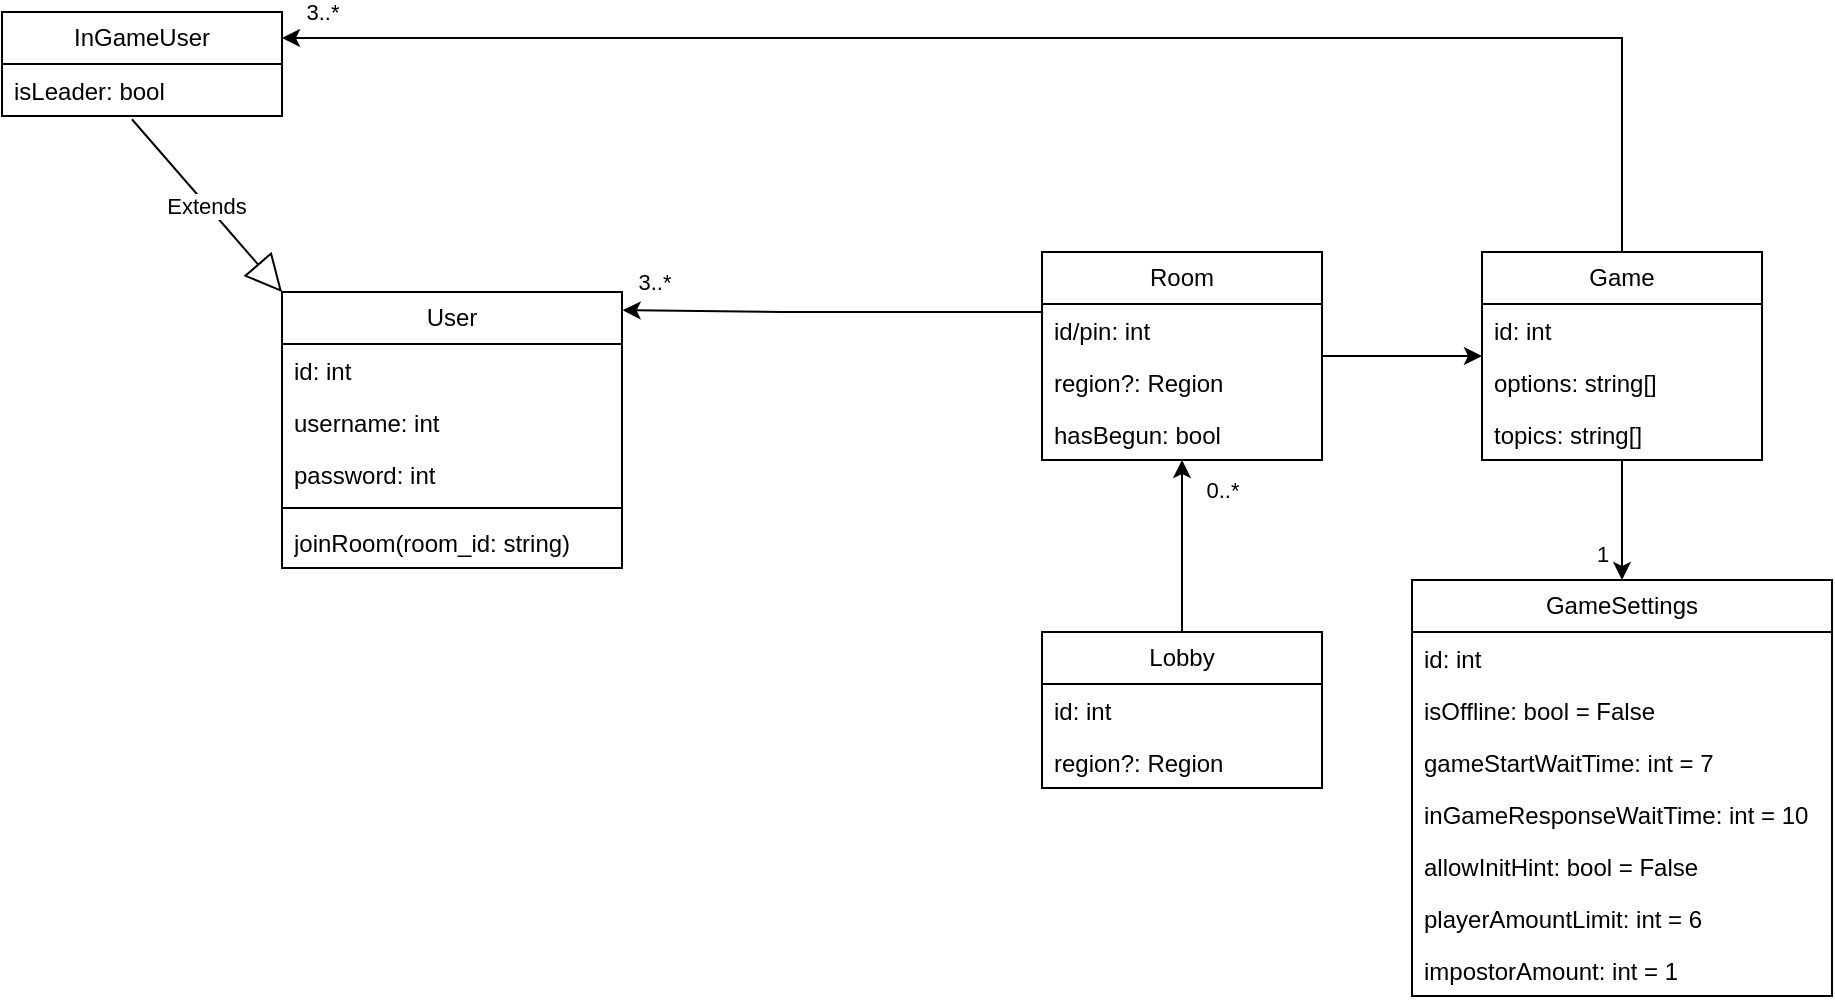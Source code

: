 <mxfile version="24.7.3" type="github" pages="2">
  <diagram name="UML" id="tvKlRdbiHkM0xLtVFmX2">
    <mxGraphModel dx="2034" dy="1614" grid="1" gridSize="10" guides="1" tooltips="1" connect="1" arrows="1" fold="1" page="1" pageScale="1" pageWidth="850" pageHeight="1100" math="0" shadow="0">
      <root>
        <mxCell id="0" />
        <mxCell id="1" parent="0" />
        <mxCell id="t4_XBRvE7li1yoZh2KQ6-1" value="User" style="swimlane;fontStyle=0;childLayout=stackLayout;horizontal=1;startSize=26;fillColor=none;horizontalStack=0;resizeParent=1;resizeParentMax=0;resizeLast=0;collapsible=1;marginBottom=0;whiteSpace=wrap;html=1;" vertex="1" parent="1">
          <mxGeometry x="20" y="120" width="170" height="138" as="geometry" />
        </mxCell>
        <mxCell id="t4_XBRvE7li1yoZh2KQ6-9" value="id: int" style="text;strokeColor=none;fillColor=none;align=left;verticalAlign=top;spacingLeft=4;spacingRight=4;overflow=hidden;rotatable=0;points=[[0,0.5],[1,0.5]];portConstraint=eastwest;whiteSpace=wrap;html=1;" vertex="1" parent="t4_XBRvE7li1yoZh2KQ6-1">
          <mxGeometry y="26" width="170" height="26" as="geometry" />
        </mxCell>
        <mxCell id="t4_XBRvE7li1yoZh2KQ6-2" value="username: int" style="text;strokeColor=none;fillColor=none;align=left;verticalAlign=top;spacingLeft=4;spacingRight=4;overflow=hidden;rotatable=0;points=[[0,0.5],[1,0.5]];portConstraint=eastwest;whiteSpace=wrap;html=1;" vertex="1" parent="t4_XBRvE7li1yoZh2KQ6-1">
          <mxGeometry y="52" width="170" height="26" as="geometry" />
        </mxCell>
        <mxCell id="t4_XBRvE7li1yoZh2KQ6-3" value="password: int" style="text;strokeColor=none;fillColor=none;align=left;verticalAlign=top;spacingLeft=4;spacingRight=4;overflow=hidden;rotatable=0;points=[[0,0.5],[1,0.5]];portConstraint=eastwest;whiteSpace=wrap;html=1;" vertex="1" parent="t4_XBRvE7li1yoZh2KQ6-1">
          <mxGeometry y="78" width="170" height="26" as="geometry" />
        </mxCell>
        <mxCell id="t4_XBRvE7li1yoZh2KQ6-31" value="" style="line;strokeWidth=1;fillColor=none;align=left;verticalAlign=middle;spacingTop=-1;spacingLeft=3;spacingRight=3;rotatable=0;labelPosition=right;points=[];portConstraint=eastwest;strokeColor=inherit;" vertex="1" parent="t4_XBRvE7li1yoZh2KQ6-1">
          <mxGeometry y="104" width="170" height="8" as="geometry" />
        </mxCell>
        <mxCell id="t4_XBRvE7li1yoZh2KQ6-33" value="joinRoom(room_id: string)" style="text;strokeColor=none;fillColor=none;align=left;verticalAlign=top;spacingLeft=4;spacingRight=4;overflow=hidden;rotatable=0;points=[[0,0.5],[1,0.5]];portConstraint=eastwest;whiteSpace=wrap;html=1;" vertex="1" parent="t4_XBRvE7li1yoZh2KQ6-1">
          <mxGeometry y="112" width="170" height="26" as="geometry" />
        </mxCell>
        <mxCell id="t4_XBRvE7li1yoZh2KQ6-22" value="" style="edgeStyle=orthogonalEdgeStyle;rounded=0;orthogonalLoop=1;jettySize=auto;html=1;" edge="1" parent="1" source="t4_XBRvE7li1yoZh2KQ6-5" target="t4_XBRvE7li1yoZh2KQ6-19">
          <mxGeometry relative="1" as="geometry" />
        </mxCell>
        <mxCell id="t4_XBRvE7li1yoZh2KQ6-5" value="Room" style="swimlane;fontStyle=0;childLayout=stackLayout;horizontal=1;startSize=26;fillColor=none;horizontalStack=0;resizeParent=1;resizeParentMax=0;resizeLast=0;collapsible=1;marginBottom=0;whiteSpace=wrap;html=1;" vertex="1" parent="1">
          <mxGeometry x="400" y="100" width="140" height="104" as="geometry" />
        </mxCell>
        <mxCell id="t4_XBRvE7li1yoZh2KQ6-6" value="id/pin: int" style="text;strokeColor=none;fillColor=none;align=left;verticalAlign=top;spacingLeft=4;spacingRight=4;overflow=hidden;rotatable=0;points=[[0,0.5],[1,0.5]];portConstraint=eastwest;whiteSpace=wrap;html=1;" vertex="1" parent="t4_XBRvE7li1yoZh2KQ6-5">
          <mxGeometry y="26" width="140" height="26" as="geometry" />
        </mxCell>
        <mxCell id="t4_XBRvE7li1yoZh2KQ6-7" value="region?: Region" style="text;strokeColor=none;fillColor=none;align=left;verticalAlign=top;spacingLeft=4;spacingRight=4;overflow=hidden;rotatable=0;points=[[0,0.5],[1,0.5]];portConstraint=eastwest;whiteSpace=wrap;html=1;" vertex="1" parent="t4_XBRvE7li1yoZh2KQ6-5">
          <mxGeometry y="52" width="140" height="26" as="geometry" />
        </mxCell>
        <mxCell id="t4_XBRvE7li1yoZh2KQ6-25" value="hasBegun: bool" style="text;strokeColor=none;fillColor=none;align=left;verticalAlign=top;spacingLeft=4;spacingRight=4;overflow=hidden;rotatable=0;points=[[0,0.5],[1,0.5]];portConstraint=eastwest;whiteSpace=wrap;html=1;" vertex="1" parent="t4_XBRvE7li1yoZh2KQ6-5">
          <mxGeometry y="78" width="140" height="26" as="geometry" />
        </mxCell>
        <mxCell id="t4_XBRvE7li1yoZh2KQ6-10" style="edgeStyle=orthogonalEdgeStyle;rounded=0;orthogonalLoop=1;jettySize=auto;html=1;exitX=0.004;exitY=0.153;exitDx=0;exitDy=0;exitPerimeter=0;entryX=1.002;entryY=0.066;entryDx=0;entryDy=0;entryPerimeter=0;" edge="1" parent="1" source="t4_XBRvE7li1yoZh2KQ6-6" target="t4_XBRvE7li1yoZh2KQ6-1">
          <mxGeometry relative="1" as="geometry">
            <mxPoint x="350" y="110" as="sourcePoint" />
            <mxPoint x="230" y="130" as="targetPoint" />
            <Array as="points">
              <mxPoint x="270" y="130" />
            </Array>
          </mxGeometry>
        </mxCell>
        <mxCell id="t4_XBRvE7li1yoZh2KQ6-11" value="3..*" style="edgeLabel;html=1;align=center;verticalAlign=middle;resizable=0;points=[];" vertex="1" connectable="0" parent="t4_XBRvE7li1yoZh2KQ6-10">
          <mxGeometry x="0.853" y="-1" relative="1" as="geometry">
            <mxPoint y="-14" as="offset" />
          </mxGeometry>
        </mxCell>
        <mxCell id="t4_XBRvE7li1yoZh2KQ6-12" value="Lobby" style="swimlane;fontStyle=0;childLayout=stackLayout;horizontal=1;startSize=26;fillColor=none;horizontalStack=0;resizeParent=1;resizeParentMax=0;resizeLast=0;collapsible=1;marginBottom=0;whiteSpace=wrap;html=1;" vertex="1" parent="1">
          <mxGeometry x="400" y="290" width="140" height="78" as="geometry" />
        </mxCell>
        <mxCell id="t4_XBRvE7li1yoZh2KQ6-13" value="id: int" style="text;strokeColor=none;fillColor=none;align=left;verticalAlign=top;spacingLeft=4;spacingRight=4;overflow=hidden;rotatable=0;points=[[0,0.5],[1,0.5]];portConstraint=eastwest;whiteSpace=wrap;html=1;" vertex="1" parent="t4_XBRvE7li1yoZh2KQ6-12">
          <mxGeometry y="26" width="140" height="26" as="geometry" />
        </mxCell>
        <mxCell id="t4_XBRvE7li1yoZh2KQ6-14" value="region?: Region" style="text;strokeColor=none;fillColor=none;align=left;verticalAlign=top;spacingLeft=4;spacingRight=4;overflow=hidden;rotatable=0;points=[[0,0.5],[1,0.5]];portConstraint=eastwest;whiteSpace=wrap;html=1;" vertex="1" parent="t4_XBRvE7li1yoZh2KQ6-12">
          <mxGeometry y="52" width="140" height="26" as="geometry" />
        </mxCell>
        <mxCell id="t4_XBRvE7li1yoZh2KQ6-16" style="edgeStyle=orthogonalEdgeStyle;rounded=0;orthogonalLoop=1;jettySize=auto;html=1;entryX=0.5;entryY=1;entryDx=0;entryDy=0;" edge="1" parent="1" source="t4_XBRvE7li1yoZh2KQ6-12" target="t4_XBRvE7li1yoZh2KQ6-5">
          <mxGeometry relative="1" as="geometry">
            <mxPoint x="470" y="220" as="targetPoint" />
          </mxGeometry>
        </mxCell>
        <mxCell id="t4_XBRvE7li1yoZh2KQ6-17" value="0..*" style="edgeLabel;html=1;align=center;verticalAlign=middle;resizable=0;points=[];" vertex="1" connectable="0" parent="t4_XBRvE7li1yoZh2KQ6-16">
          <mxGeometry x="0.573" y="-1" relative="1" as="geometry">
            <mxPoint x="19" y="-4" as="offset" />
          </mxGeometry>
        </mxCell>
        <mxCell id="t4_XBRvE7li1yoZh2KQ6-23" style="edgeStyle=orthogonalEdgeStyle;rounded=0;orthogonalLoop=1;jettySize=auto;html=1;entryX=1;entryY=0.25;entryDx=0;entryDy=0;" edge="1" parent="1" source="t4_XBRvE7li1yoZh2KQ6-19" target="sBwIEqF0QA-tYoWv3viU-1">
          <mxGeometry relative="1" as="geometry">
            <mxPoint x="60" y="30" as="targetPoint" />
            <Array as="points">
              <mxPoint x="690" y="-7" />
            </Array>
          </mxGeometry>
        </mxCell>
        <mxCell id="t4_XBRvE7li1yoZh2KQ6-24" value="3..*" style="edgeLabel;html=1;align=center;verticalAlign=middle;resizable=0;points=[];" vertex="1" connectable="0" parent="t4_XBRvE7li1yoZh2KQ6-23">
          <mxGeometry x="0.921" y="-1" relative="1" as="geometry">
            <mxPoint x="-11" y="-12" as="offset" />
          </mxGeometry>
        </mxCell>
        <mxCell id="dLcd_yjHd52_80FCOIPf-4" value="" style="edgeStyle=orthogonalEdgeStyle;rounded=0;orthogonalLoop=1;jettySize=auto;html=1;" edge="1" parent="1" source="t4_XBRvE7li1yoZh2KQ6-19" target="dLcd_yjHd52_80FCOIPf-1">
          <mxGeometry relative="1" as="geometry" />
        </mxCell>
        <mxCell id="rSCKgtBMbusoyFdnG49U-7" value="1" style="edgeLabel;html=1;align=center;verticalAlign=middle;resizable=0;points=[];" vertex="1" connectable="0" parent="dLcd_yjHd52_80FCOIPf-4">
          <mxGeometry x="0.168" y="-1" relative="1" as="geometry">
            <mxPoint x="-9" y="12" as="offset" />
          </mxGeometry>
        </mxCell>
        <mxCell id="t4_XBRvE7li1yoZh2KQ6-19" value="Game" style="swimlane;fontStyle=0;childLayout=stackLayout;horizontal=1;startSize=26;fillColor=none;horizontalStack=0;resizeParent=1;resizeParentMax=0;resizeLast=0;collapsible=1;marginBottom=0;whiteSpace=wrap;html=1;" vertex="1" parent="1">
          <mxGeometry x="620" y="100" width="140" height="104" as="geometry" />
        </mxCell>
        <mxCell id="t4_XBRvE7li1yoZh2KQ6-20" value="id: int" style="text;strokeColor=none;fillColor=none;align=left;verticalAlign=top;spacingLeft=4;spacingRight=4;overflow=hidden;rotatable=0;points=[[0,0.5],[1,0.5]];portConstraint=eastwest;whiteSpace=wrap;html=1;" vertex="1" parent="t4_XBRvE7li1yoZh2KQ6-19">
          <mxGeometry y="26" width="140" height="26" as="geometry" />
        </mxCell>
        <mxCell id="t4_XBRvE7li1yoZh2KQ6-26" value="options: string[]" style="text;strokeColor=none;fillColor=none;align=left;verticalAlign=top;spacingLeft=4;spacingRight=4;overflow=hidden;rotatable=0;points=[[0,0.5],[1,0.5]];portConstraint=eastwest;whiteSpace=wrap;html=1;" vertex="1" parent="t4_XBRvE7li1yoZh2KQ6-19">
          <mxGeometry y="52" width="140" height="26" as="geometry" />
        </mxCell>
        <mxCell id="rSCKgtBMbusoyFdnG49U-9" value="topics: string[]" style="text;strokeColor=none;fillColor=none;align=left;verticalAlign=top;spacingLeft=4;spacingRight=4;overflow=hidden;rotatable=0;points=[[0,0.5],[1,0.5]];portConstraint=eastwest;whiteSpace=wrap;html=1;" vertex="1" parent="t4_XBRvE7li1yoZh2KQ6-19">
          <mxGeometry y="78" width="140" height="26" as="geometry" />
        </mxCell>
        <mxCell id="dLcd_yjHd52_80FCOIPf-1" value="GameSettings" style="swimlane;fontStyle=0;childLayout=stackLayout;horizontal=1;startSize=26;fillColor=none;horizontalStack=0;resizeParent=1;resizeParentMax=0;resizeLast=0;collapsible=1;marginBottom=0;whiteSpace=wrap;html=1;" vertex="1" parent="1">
          <mxGeometry x="585" y="264" width="210" height="208" as="geometry" />
        </mxCell>
        <mxCell id="dLcd_yjHd52_80FCOIPf-2" value="id: int" style="text;strokeColor=none;fillColor=none;align=left;verticalAlign=top;spacingLeft=4;spacingRight=4;overflow=hidden;rotatable=0;points=[[0,0.5],[1,0.5]];portConstraint=eastwest;whiteSpace=wrap;html=1;" vertex="1" parent="dLcd_yjHd52_80FCOIPf-1">
          <mxGeometry y="26" width="210" height="26" as="geometry" />
        </mxCell>
        <mxCell id="dLcd_yjHd52_80FCOIPf-3" value="isOffline: bool = False" style="text;strokeColor=none;fillColor=none;align=left;verticalAlign=top;spacingLeft=4;spacingRight=4;overflow=hidden;rotatable=0;points=[[0,0.5],[1,0.5]];portConstraint=eastwest;whiteSpace=wrap;html=1;" vertex="1" parent="dLcd_yjHd52_80FCOIPf-1">
          <mxGeometry y="52" width="210" height="26" as="geometry" />
        </mxCell>
        <mxCell id="rSCKgtBMbusoyFdnG49U-1" value="gameStartWaitTime: int = 7" style="text;strokeColor=none;fillColor=none;align=left;verticalAlign=top;spacingLeft=4;spacingRight=4;overflow=hidden;rotatable=0;points=[[0,0.5],[1,0.5]];portConstraint=eastwest;whiteSpace=wrap;html=1;" vertex="1" parent="dLcd_yjHd52_80FCOIPf-1">
          <mxGeometry y="78" width="210" height="26" as="geometry" />
        </mxCell>
        <mxCell id="rSCKgtBMbusoyFdnG49U-3" value="inGameResponseWaitTime: int = 10" style="text;strokeColor=none;fillColor=none;align=left;verticalAlign=top;spacingLeft=4;spacingRight=4;overflow=hidden;rotatable=0;points=[[0,0.5],[1,0.5]];portConstraint=eastwest;whiteSpace=wrap;html=1;" vertex="1" parent="dLcd_yjHd52_80FCOIPf-1">
          <mxGeometry y="104" width="210" height="26" as="geometry" />
        </mxCell>
        <mxCell id="rSCKgtBMbusoyFdnG49U-6" value="allowInitHint: bool = False" style="text;strokeColor=none;fillColor=none;align=left;verticalAlign=top;spacingLeft=4;spacingRight=4;overflow=hidden;rotatable=0;points=[[0,0.5],[1,0.5]];portConstraint=eastwest;whiteSpace=wrap;html=1;" vertex="1" parent="dLcd_yjHd52_80FCOIPf-1">
          <mxGeometry y="130" width="210" height="26" as="geometry" />
        </mxCell>
        <mxCell id="rSCKgtBMbusoyFdnG49U-8" value="playerAmountLimit: int = 6" style="text;strokeColor=none;fillColor=none;align=left;verticalAlign=top;spacingLeft=4;spacingRight=4;overflow=hidden;rotatable=0;points=[[0,0.5],[1,0.5]];portConstraint=eastwest;whiteSpace=wrap;html=1;" vertex="1" parent="dLcd_yjHd52_80FCOIPf-1">
          <mxGeometry y="156" width="210" height="26" as="geometry" />
        </mxCell>
        <mxCell id="4yfdrG1BEtDGCXp7ecQg-1" value="impostorAmount: int = 1" style="text;strokeColor=none;fillColor=none;align=left;verticalAlign=top;spacingLeft=4;spacingRight=4;overflow=hidden;rotatable=0;points=[[0,0.5],[1,0.5]];portConstraint=eastwest;whiteSpace=wrap;html=1;" vertex="1" parent="dLcd_yjHd52_80FCOIPf-1">
          <mxGeometry y="182" width="210" height="26" as="geometry" />
        </mxCell>
        <mxCell id="sBwIEqF0QA-tYoWv3viU-1" value="InGameUser" style="swimlane;fontStyle=0;childLayout=stackLayout;horizontal=1;startSize=26;fillColor=none;horizontalStack=0;resizeParent=1;resizeParentMax=0;resizeLast=0;collapsible=1;marginBottom=0;whiteSpace=wrap;html=1;" vertex="1" parent="1">
          <mxGeometry x="-120" y="-20" width="140" height="52" as="geometry" />
        </mxCell>
        <mxCell id="sBwIEqF0QA-tYoWv3viU-2" value="isLeader: bool" style="text;strokeColor=none;fillColor=none;align=left;verticalAlign=top;spacingLeft=4;spacingRight=4;overflow=hidden;rotatable=0;points=[[0,0.5],[1,0.5]];portConstraint=eastwest;whiteSpace=wrap;html=1;" vertex="1" parent="sBwIEqF0QA-tYoWv3viU-1">
          <mxGeometry y="26" width="140" height="26" as="geometry" />
        </mxCell>
        <mxCell id="sBwIEqF0QA-tYoWv3viU-5" value="Extends" style="endArrow=block;endSize=16;endFill=0;html=1;rounded=0;entryX=0;entryY=0;entryDx=0;entryDy=0;exitX=0.464;exitY=1.063;exitDx=0;exitDy=0;exitPerimeter=0;" edge="1" parent="1" source="sBwIEqF0QA-tYoWv3viU-2" target="t4_XBRvE7li1yoZh2KQ6-1">
          <mxGeometry width="160" relative="1" as="geometry">
            <mxPoint x="-110" y="70" as="sourcePoint" />
            <mxPoint x="-140" as="targetPoint" />
          </mxGeometry>
        </mxCell>
      </root>
    </mxGraphModel>
  </diagram>
  <diagram id="1-tUcaoUMMZC6UfSjXAX" name="Flowchart">
    <mxGraphModel dx="2125" dy="554" grid="1" gridSize="10" guides="1" tooltips="1" connect="1" arrows="1" fold="1" page="1" pageScale="1" pageWidth="850" pageHeight="1100" math="0" shadow="0">
      <root>
        <mxCell id="0" />
        <mxCell id="1" parent="0" />
        <mxCell id="dOeSvwMsZn53JSfyvZ4N-3" value="" style="edgeStyle=orthogonalEdgeStyle;rounded=0;orthogonalLoop=1;jettySize=auto;html=1;" edge="1" parent="1" source="dOeSvwMsZn53JSfyvZ4N-1" target="dOeSvwMsZn53JSfyvZ4N-2">
          <mxGeometry relative="1" as="geometry" />
        </mxCell>
        <mxCell id="dOeSvwMsZn53JSfyvZ4N-1" value="User enters home" style="rounded=1;whiteSpace=wrap;html=1;absoluteArcSize=1;arcSize=14;strokeWidth=2;" vertex="1" parent="1">
          <mxGeometry x="-290" y="80" width="130" height="50" as="geometry" />
        </mxCell>
        <mxCell id="dOeSvwMsZn53JSfyvZ4N-5" value="" style="edgeStyle=orthogonalEdgeStyle;rounded=0;orthogonalLoop=1;jettySize=auto;html=1;" edge="1" parent="1" source="dOeSvwMsZn53JSfyvZ4N-2" target="dOeSvwMsZn53JSfyvZ4N-4">
          <mxGeometry relative="1" as="geometry" />
        </mxCell>
        <mxCell id="dOeSvwMsZn53JSfyvZ4N-7" value="No" style="edgeLabel;html=1;align=center;verticalAlign=middle;resizable=0;points=[];" vertex="1" connectable="0" parent="dOeSvwMsZn53JSfyvZ4N-5">
          <mxGeometry x="-0.639" y="-1" relative="1" as="geometry">
            <mxPoint as="offset" />
          </mxGeometry>
        </mxCell>
        <mxCell id="dOeSvwMsZn53JSfyvZ4N-9" value="" style="edgeStyle=orthogonalEdgeStyle;rounded=0;orthogonalLoop=1;jettySize=auto;html=1;" edge="1" parent="1" source="dOeSvwMsZn53JSfyvZ4N-2" target="dOeSvwMsZn53JSfyvZ4N-8">
          <mxGeometry relative="1" as="geometry" />
        </mxCell>
        <mxCell id="dOeSvwMsZn53JSfyvZ4N-10" value="Yes" style="edgeLabel;html=1;align=center;verticalAlign=middle;resizable=0;points=[];" vertex="1" connectable="0" parent="dOeSvwMsZn53JSfyvZ4N-9">
          <mxGeometry x="-0.767" relative="1" as="geometry">
            <mxPoint as="offset" />
          </mxGeometry>
        </mxCell>
        <mxCell id="dOeSvwMsZn53JSfyvZ4N-2" value="Has account" style="rhombus;whiteSpace=wrap;html=1;rounded=1;arcSize=14;strokeWidth=2;" vertex="1" parent="1">
          <mxGeometry x="-265" y="195" width="80" height="80" as="geometry" />
        </mxCell>
        <mxCell id="dOeSvwMsZn53JSfyvZ4N-6" style="edgeStyle=orthogonalEdgeStyle;rounded=0;orthogonalLoop=1;jettySize=auto;html=1;entryX=1;entryY=0.25;entryDx=0;entryDy=0;" edge="1" parent="1" source="dOeSvwMsZn53JSfyvZ4N-4" target="dOeSvwMsZn53JSfyvZ4N-1">
          <mxGeometry relative="1" as="geometry">
            <Array as="points">
              <mxPoint x="30" y="93" />
              <mxPoint x="-95" y="93" />
            </Array>
          </mxGeometry>
        </mxCell>
        <mxCell id="dOeSvwMsZn53JSfyvZ4N-4" value="Sign up" style="whiteSpace=wrap;html=1;rounded=1;arcSize=14;strokeWidth=2;" vertex="1" parent="1">
          <mxGeometry x="-30" y="205" width="120" height="60" as="geometry" />
        </mxCell>
        <mxCell id="jO8Nkq4LV2IFCLPf0ET1-2" value="" style="edgeStyle=orthogonalEdgeStyle;rounded=0;orthogonalLoop=1;jettySize=auto;html=1;" edge="1" parent="1" source="dOeSvwMsZn53JSfyvZ4N-8" target="jO8Nkq4LV2IFCLPf0ET1-1">
          <mxGeometry relative="1" as="geometry" />
        </mxCell>
        <mxCell id="dOeSvwMsZn53JSfyvZ4N-8" value="Enter lobby" style="whiteSpace=wrap;html=1;rounded=1;arcSize=14;strokeWidth=2;" vertex="1" parent="1">
          <mxGeometry x="-510" y="380" width="120" height="60" as="geometry" />
        </mxCell>
        <mxCell id="dOeSvwMsZn53JSfyvZ4N-16" value="" style="edgeStyle=orthogonalEdgeStyle;rounded=0;orthogonalLoop=1;jettySize=auto;html=1;" edge="1" parent="1" source="dOeSvwMsZn53JSfyvZ4N-13" target="dOeSvwMsZn53JSfyvZ4N-15">
          <mxGeometry relative="1" as="geometry" />
        </mxCell>
        <mxCell id="dOeSvwMsZn53JSfyvZ4N-13" value="Type in room pin in search" style="whiteSpace=wrap;html=1;rounded=1;arcSize=14;strokeWidth=2;" vertex="1" parent="1">
          <mxGeometry x="-160" y="380" width="120" height="60" as="geometry" />
        </mxCell>
        <mxCell id="dOeSvwMsZn53JSfyvZ4N-17" style="edgeStyle=orthogonalEdgeStyle;rounded=0;orthogonalLoop=1;jettySize=auto;html=1;entryX=0.75;entryY=0;entryDx=0;entryDy=0;" edge="1" parent="1" source="dOeSvwMsZn53JSfyvZ4N-15" target="dOeSvwMsZn53JSfyvZ4N-8">
          <mxGeometry relative="1" as="geometry">
            <Array as="points">
              <mxPoint x="50" y="360" />
              <mxPoint x="-420" y="360" />
            </Array>
          </mxGeometry>
        </mxCell>
        <mxCell id="dOeSvwMsZn53JSfyvZ4N-19" value="No" style="edgeLabel;html=1;align=center;verticalAlign=middle;resizable=0;points=[];" vertex="1" connectable="0" parent="dOeSvwMsZn53JSfyvZ4N-17">
          <mxGeometry x="-0.6" y="-3" relative="1" as="geometry">
            <mxPoint as="offset" />
          </mxGeometry>
        </mxCell>
        <mxCell id="dOeSvwMsZn53JSfyvZ4N-21" value="" style="edgeStyle=orthogonalEdgeStyle;rounded=0;orthogonalLoop=1;jettySize=auto;html=1;" edge="1" parent="1" source="dOeSvwMsZn53JSfyvZ4N-15" target="dOeSvwMsZn53JSfyvZ4N-20">
          <mxGeometry relative="1" as="geometry" />
        </mxCell>
        <mxCell id="dOeSvwMsZn53JSfyvZ4N-23" value="Yes" style="edgeLabel;html=1;align=center;verticalAlign=middle;resizable=0;points=[];" vertex="1" connectable="0" parent="dOeSvwMsZn53JSfyvZ4N-21">
          <mxGeometry x="-0.39" y="-1" relative="1" as="geometry">
            <mxPoint as="offset" />
          </mxGeometry>
        </mxCell>
        <mxCell id="dOeSvwMsZn53JSfyvZ4N-15" value="Room exists" style="rhombus;whiteSpace=wrap;html=1;rounded=1;arcSize=14;strokeWidth=2;" vertex="1" parent="1">
          <mxGeometry y="365" width="100" height="90" as="geometry" />
        </mxCell>
        <mxCell id="qHQ6yULN7SdeQFSPxP6v-6" value="" style="edgeStyle=orthogonalEdgeStyle;rounded=0;orthogonalLoop=1;jettySize=auto;html=1;" edge="1" parent="1" source="dOeSvwMsZn53JSfyvZ4N-20" target="qHQ6yULN7SdeQFSPxP6v-5">
          <mxGeometry relative="1" as="geometry" />
        </mxCell>
        <mxCell id="dOeSvwMsZn53JSfyvZ4N-20" value="Join room" style="whiteSpace=wrap;html=1;rounded=1;arcSize=14;strokeWidth=2;" vertex="1" parent="1">
          <mxGeometry x="-10" y="510" width="120" height="60" as="geometry" />
        </mxCell>
        <mxCell id="dOeSvwMsZn53JSfyvZ4N-29" value="" style="edgeStyle=orthogonalEdgeStyle;rounded=0;orthogonalLoop=1;jettySize=auto;html=1;" edge="1" parent="1" source="dOeSvwMsZn53JSfyvZ4N-26" target="dOeSvwMsZn53JSfyvZ4N-28">
          <mxGeometry relative="1" as="geometry" />
        </mxCell>
        <mxCell id="dOeSvwMsZn53JSfyvZ4N-31" value="No" style="edgeLabel;html=1;align=center;verticalAlign=middle;resizable=0;points=[];" vertex="1" connectable="0" parent="dOeSvwMsZn53JSfyvZ4N-29">
          <mxGeometry x="-0.594" y="-2" relative="1" as="geometry">
            <mxPoint as="offset" />
          </mxGeometry>
        </mxCell>
        <mxCell id="dOeSvwMsZn53JSfyvZ4N-33" value="" style="edgeStyle=orthogonalEdgeStyle;rounded=0;orthogonalLoop=1;jettySize=auto;html=1;" edge="1" parent="1" source="dOeSvwMsZn53JSfyvZ4N-26" target="dOeSvwMsZn53JSfyvZ4N-32">
          <mxGeometry relative="1" as="geometry">
            <Array as="points">
              <mxPoint x="-80" y="885" />
              <mxPoint x="-80" y="745" />
            </Array>
          </mxGeometry>
        </mxCell>
        <mxCell id="dOeSvwMsZn53JSfyvZ4N-34" value="Yes" style="edgeLabel;html=1;align=center;verticalAlign=middle;resizable=0;points=[];" vertex="1" connectable="0" parent="dOeSvwMsZn53JSfyvZ4N-33">
          <mxGeometry x="-0.189" y="2" relative="1" as="geometry">
            <mxPoint as="offset" />
          </mxGeometry>
        </mxCell>
        <mxCell id="dOeSvwMsZn53JSfyvZ4N-26" value="Room has 3+ members&amp;nbsp;" style="rhombus;whiteSpace=wrap;html=1;rounded=1;arcSize=14;strokeWidth=2;" vertex="1" parent="1">
          <mxGeometry x="-15" y="820" width="130" height="130" as="geometry" />
        </mxCell>
        <mxCell id="dOeSvwMsZn53JSfyvZ4N-30" style="edgeStyle=orthogonalEdgeStyle;rounded=0;orthogonalLoop=1;jettySize=auto;html=1;entryX=1;entryY=0;entryDx=0;entryDy=0;" edge="1" parent="1" source="dOeSvwMsZn53JSfyvZ4N-28" target="dOeSvwMsZn53JSfyvZ4N-26">
          <mxGeometry relative="1" as="geometry">
            <Array as="points">
              <mxPoint x="320" y="713" />
            </Array>
          </mxGeometry>
        </mxCell>
        <mxCell id="dOeSvwMsZn53JSfyvZ4N-28" value="Wait" style="whiteSpace=wrap;html=1;rounded=1;arcSize=14;strokeWidth=2;" vertex="1" parent="1">
          <mxGeometry x="260" y="730" width="120" height="60" as="geometry" />
        </mxCell>
        <mxCell id="dOeSvwMsZn53JSfyvZ4N-36" value="" style="edgeStyle=orthogonalEdgeStyle;rounded=0;orthogonalLoop=1;jettySize=auto;html=1;exitX=0;exitY=1;exitDx=0;exitDy=0;" edge="1" parent="1" source="dOeSvwMsZn53JSfyvZ4N-32" target="dOeSvwMsZn53JSfyvZ4N-35">
          <mxGeometry relative="1" as="geometry">
            <mxPoint x="-220" y="780" as="sourcePoint" />
          </mxGeometry>
        </mxCell>
        <mxCell id="dOeSvwMsZn53JSfyvZ4N-32" value="Game waiting countdown" style="whiteSpace=wrap;html=1;rounded=1;arcSize=14;strokeWidth=2;" vertex="1" parent="1">
          <mxGeometry x="-220" y="715" width="120" height="60" as="geometry" />
        </mxCell>
        <mxCell id="dOeSvwMsZn53JSfyvZ4N-38" value="" style="edgeStyle=orthogonalEdgeStyle;rounded=0;orthogonalLoop=1;jettySize=auto;html=1;exitX=0.538;exitY=0.996;exitDx=0;exitDy=0;exitPerimeter=0;" edge="1" parent="1" source="dOeSvwMsZn53JSfyvZ4N-35" target="dOeSvwMsZn53JSfyvZ4N-37">
          <mxGeometry relative="1" as="geometry" />
        </mxCell>
        <mxCell id="dOeSvwMsZn53JSfyvZ4N-35" value="Receive option, play round" style="whiteSpace=wrap;html=1;rounded=1;arcSize=14;strokeWidth=2;" vertex="1" parent="1">
          <mxGeometry x="-280" y="855" width="120" height="60" as="geometry" />
        </mxCell>
        <mxCell id="dOeSvwMsZn53JSfyvZ4N-39" style="edgeStyle=orthogonalEdgeStyle;rounded=0;orthogonalLoop=1;jettySize=auto;html=1;entryX=1;entryY=0.25;entryDx=0;entryDy=0;" edge="1" parent="1" source="dOeSvwMsZn53JSfyvZ4N-37" target="dOeSvwMsZn53JSfyvZ4N-35">
          <mxGeometry relative="1" as="geometry">
            <Array as="points">
              <mxPoint x="-100" y="870" />
            </Array>
          </mxGeometry>
        </mxCell>
        <mxCell id="dOeSvwMsZn53JSfyvZ4N-40" value="No" style="edgeLabel;html=1;align=center;verticalAlign=middle;resizable=0;points=[];" vertex="1" connectable="0" parent="dOeSvwMsZn53JSfyvZ4N-39">
          <mxGeometry x="-0.53" y="-2" relative="1" as="geometry">
            <mxPoint as="offset" />
          </mxGeometry>
        </mxCell>
        <mxCell id="dOeSvwMsZn53JSfyvZ4N-42" value="" style="edgeStyle=orthogonalEdgeStyle;rounded=0;orthogonalLoop=1;jettySize=auto;html=1;" edge="1" parent="1" source="dOeSvwMsZn53JSfyvZ4N-37" target="dOeSvwMsZn53JSfyvZ4N-41">
          <mxGeometry relative="1" as="geometry" />
        </mxCell>
        <mxCell id="dOeSvwMsZn53JSfyvZ4N-43" value="Yes" style="edgeLabel;html=1;align=center;verticalAlign=middle;resizable=0;points=[];" vertex="1" connectable="0" parent="dOeSvwMsZn53JSfyvZ4N-42">
          <mxGeometry x="0.555" y="2" relative="1" as="geometry">
            <mxPoint as="offset" />
          </mxGeometry>
        </mxCell>
        <mxCell id="dOeSvwMsZn53JSfyvZ4N-37" value="Round exceeds limit" style="rhombus;whiteSpace=wrap;html=1;rounded=1;arcSize=14;strokeWidth=2;" vertex="1" parent="1">
          <mxGeometry x="-210" y="985" width="110" height="95" as="geometry" />
        </mxCell>
        <mxCell id="dOeSvwMsZn53JSfyvZ4N-45" value="" style="edgeStyle=orthogonalEdgeStyle;rounded=0;orthogonalLoop=1;jettySize=auto;html=1;" edge="1" parent="1" source="dOeSvwMsZn53JSfyvZ4N-41" target="dOeSvwMsZn53JSfyvZ4N-44">
          <mxGeometry relative="1" as="geometry" />
        </mxCell>
        <mxCell id="dOeSvwMsZn53JSfyvZ4N-41" value="View ending modal" style="whiteSpace=wrap;html=1;rounded=1;arcSize=14;strokeWidth=2;" vertex="1" parent="1">
          <mxGeometry x="-460" y="1002.5" width="120" height="60" as="geometry" />
        </mxCell>
        <mxCell id="dOeSvwMsZn53JSfyvZ4N-48" style="edgeStyle=orthogonalEdgeStyle;rounded=0;orthogonalLoop=1;jettySize=auto;html=1;entryX=0;entryY=0.5;entryDx=0;entryDy=0;" edge="1" parent="1" source="dOeSvwMsZn53JSfyvZ4N-44" target="dOeSvwMsZn53JSfyvZ4N-20">
          <mxGeometry relative="1" as="geometry">
            <Array as="points">
              <mxPoint x="-280" y="850" />
              <mxPoint x="-280" y="540" />
            </Array>
          </mxGeometry>
        </mxCell>
        <mxCell id="dOeSvwMsZn53JSfyvZ4N-49" value="Room" style="edgeLabel;html=1;align=center;verticalAlign=middle;resizable=0;points=[];" vertex="1" connectable="0" parent="dOeSvwMsZn53JSfyvZ4N-48">
          <mxGeometry x="-0.863" y="-1" relative="1" as="geometry">
            <mxPoint as="offset" />
          </mxGeometry>
        </mxCell>
        <mxCell id="dOeSvwMsZn53JSfyvZ4N-44" value="Choose where to go" style="rhombus;whiteSpace=wrap;html=1;rounded=1;arcSize=14;strokeWidth=2;" vertex="1" parent="1">
          <mxGeometry x="-460" y="820" width="120" height="112.5" as="geometry" />
        </mxCell>
        <mxCell id="dOeSvwMsZn53JSfyvZ4N-46" style="edgeStyle=orthogonalEdgeStyle;rounded=0;orthogonalLoop=1;jettySize=auto;html=1;entryX=0.161;entryY=1.064;entryDx=0;entryDy=0;entryPerimeter=0;" edge="1" parent="1" source="dOeSvwMsZn53JSfyvZ4N-44" target="dOeSvwMsZn53JSfyvZ4N-8">
          <mxGeometry relative="1" as="geometry" />
        </mxCell>
        <mxCell id="dOeSvwMsZn53JSfyvZ4N-47" value="Lobby" style="edgeLabel;html=1;align=center;verticalAlign=middle;resizable=0;points=[];" vertex="1" connectable="0" parent="dOeSvwMsZn53JSfyvZ4N-46">
          <mxGeometry x="-0.801" y="1" relative="1" as="geometry">
            <mxPoint as="offset" />
          </mxGeometry>
        </mxCell>
        <mxCell id="qHQ6yULN7SdeQFSPxP6v-3" style="edgeStyle=orthogonalEdgeStyle;rounded=0;orthogonalLoop=1;jettySize=auto;html=1;entryX=0.5;entryY=0;entryDx=0;entryDy=0;" edge="1" parent="1" source="qHQ6yULN7SdeQFSPxP6v-1" target="dOeSvwMsZn53JSfyvZ4N-26">
          <mxGeometry relative="1" as="geometry" />
        </mxCell>
        <mxCell id="qHQ6yULN7SdeQFSPxP6v-1" value="Choose Topic" style="whiteSpace=wrap;html=1;rounded=1;arcSize=14;strokeWidth=2;" vertex="1" parent="1">
          <mxGeometry x="-10" y="640" width="120" height="60" as="geometry" />
        </mxCell>
        <mxCell id="qHQ6yULN7SdeQFSPxP6v-7" style="edgeStyle=orthogonalEdgeStyle;rounded=0;orthogonalLoop=1;jettySize=auto;html=1;entryX=1;entryY=0.75;entryDx=0;entryDy=0;" edge="1" parent="1" source="qHQ6yULN7SdeQFSPxP6v-5" target="qHQ6yULN7SdeQFSPxP6v-1">
          <mxGeometry relative="1" as="geometry">
            <Array as="points">
              <mxPoint x="250" y="685" />
            </Array>
          </mxGeometry>
        </mxCell>
        <mxCell id="qHQ6yULN7SdeQFSPxP6v-8" value="Yes" style="edgeLabel;html=1;align=center;verticalAlign=middle;resizable=0;points=[];" vertex="1" connectable="0" parent="qHQ6yULN7SdeQFSPxP6v-7">
          <mxGeometry x="0.721" relative="1" as="geometry">
            <mxPoint as="offset" />
          </mxGeometry>
        </mxCell>
        <mxCell id="qHQ6yULN7SdeQFSPxP6v-9" style="edgeStyle=orthogonalEdgeStyle;rounded=0;orthogonalLoop=1;jettySize=auto;html=1;exitX=0;exitY=1;exitDx=0;exitDy=0;entryX=0;entryY=0;entryDx=0;entryDy=0;" edge="1" parent="1" source="qHQ6yULN7SdeQFSPxP6v-5" target="dOeSvwMsZn53JSfyvZ4N-26">
          <mxGeometry relative="1" as="geometry">
            <Array as="points">
              <mxPoint x="230" y="580" />
              <mxPoint x="-50" y="580" />
              <mxPoint x="-50" y="853" />
            </Array>
          </mxGeometry>
        </mxCell>
        <mxCell id="qHQ6yULN7SdeQFSPxP6v-10" value="No" style="edgeLabel;html=1;align=center;verticalAlign=middle;resizable=0;points=[];" vertex="1" connectable="0" parent="qHQ6yULN7SdeQFSPxP6v-9">
          <mxGeometry x="-0.742" y="-5" relative="1" as="geometry">
            <mxPoint as="offset" />
          </mxGeometry>
        </mxCell>
        <mxCell id="qHQ6yULN7SdeQFSPxP6v-5" value="Is Room Leader" style="rhombus;whiteSpace=wrap;html=1;rounded=1;arcSize=14;strokeWidth=2;" vertex="1" parent="1">
          <mxGeometry x="210" y="500" width="80" height="80" as="geometry" />
        </mxCell>
        <mxCell id="jO8Nkq4LV2IFCLPf0ET1-3" value="" style="edgeStyle=orthogonalEdgeStyle;rounded=0;orthogonalLoop=1;jettySize=auto;html=1;" edge="1" parent="1" source="jO8Nkq4LV2IFCLPf0ET1-1" target="dOeSvwMsZn53JSfyvZ4N-13">
          <mxGeometry relative="1" as="geometry" />
        </mxCell>
        <mxCell id="jO8Nkq4LV2IFCLPf0ET1-4" value="No" style="edgeLabel;html=1;align=center;verticalAlign=middle;resizable=0;points=[];" vertex="1" connectable="0" parent="jO8Nkq4LV2IFCLPf0ET1-3">
          <mxGeometry x="-0.442" y="-3" relative="1" as="geometry">
            <mxPoint as="offset" />
          </mxGeometry>
        </mxCell>
        <mxCell id="jO8Nkq4LV2IFCLPf0ET1-6" value="" style="edgeStyle=orthogonalEdgeStyle;rounded=0;orthogonalLoop=1;jettySize=auto;html=1;entryX=0;entryY=0.25;entryDx=0;entryDy=0;" edge="1" parent="1" source="jO8Nkq4LV2IFCLPf0ET1-1" target="dOeSvwMsZn53JSfyvZ4N-20">
          <mxGeometry relative="1" as="geometry">
            <mxPoint x="-300" y="540" as="targetPoint" />
            <Array as="points">
              <mxPoint x="-300" y="525" />
            </Array>
          </mxGeometry>
        </mxCell>
        <mxCell id="jO8Nkq4LV2IFCLPf0ET1-8" value="Yes" style="edgeLabel;html=1;align=center;verticalAlign=middle;resizable=0;points=[];" vertex="1" connectable="0" parent="jO8Nkq4LV2IFCLPf0ET1-6">
          <mxGeometry x="-0.264" y="1" relative="1" as="geometry">
            <mxPoint x="-59" y="-54" as="offset" />
          </mxGeometry>
        </mxCell>
        <mxCell id="jO8Nkq4LV2IFCLPf0ET1-1" value="Create Room" style="rhombus;whiteSpace=wrap;html=1;rounded=1;arcSize=14;strokeWidth=2;" vertex="1" parent="1">
          <mxGeometry x="-340" y="370" width="80" height="80" as="geometry" />
        </mxCell>
      </root>
    </mxGraphModel>
  </diagram>
</mxfile>
